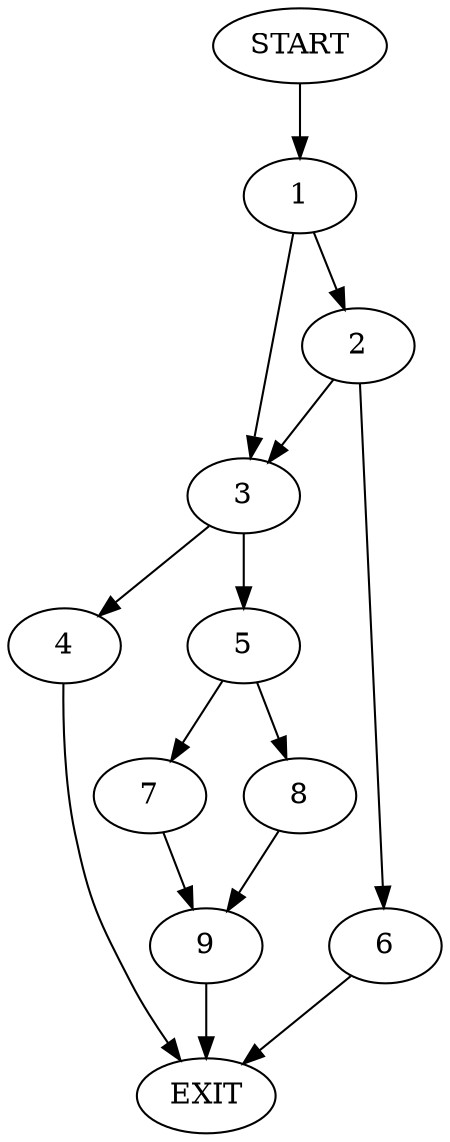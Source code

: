 digraph {
0 [label="START"]
10 [label="EXIT"]
0 -> 1
1 -> 2
1 -> 3
3 -> 4
3 -> 5
2 -> 3
2 -> 6
6 -> 10
4 -> 10
5 -> 7
5 -> 8
7 -> 9
8 -> 9
9 -> 10
}
